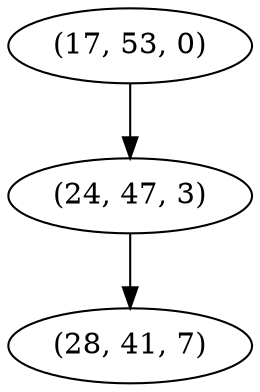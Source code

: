 digraph tree {
    "(17, 53, 0)";
    "(24, 47, 3)";
    "(28, 41, 7)";
    "(17, 53, 0)" -> "(24, 47, 3)";
    "(24, 47, 3)" -> "(28, 41, 7)";
}
